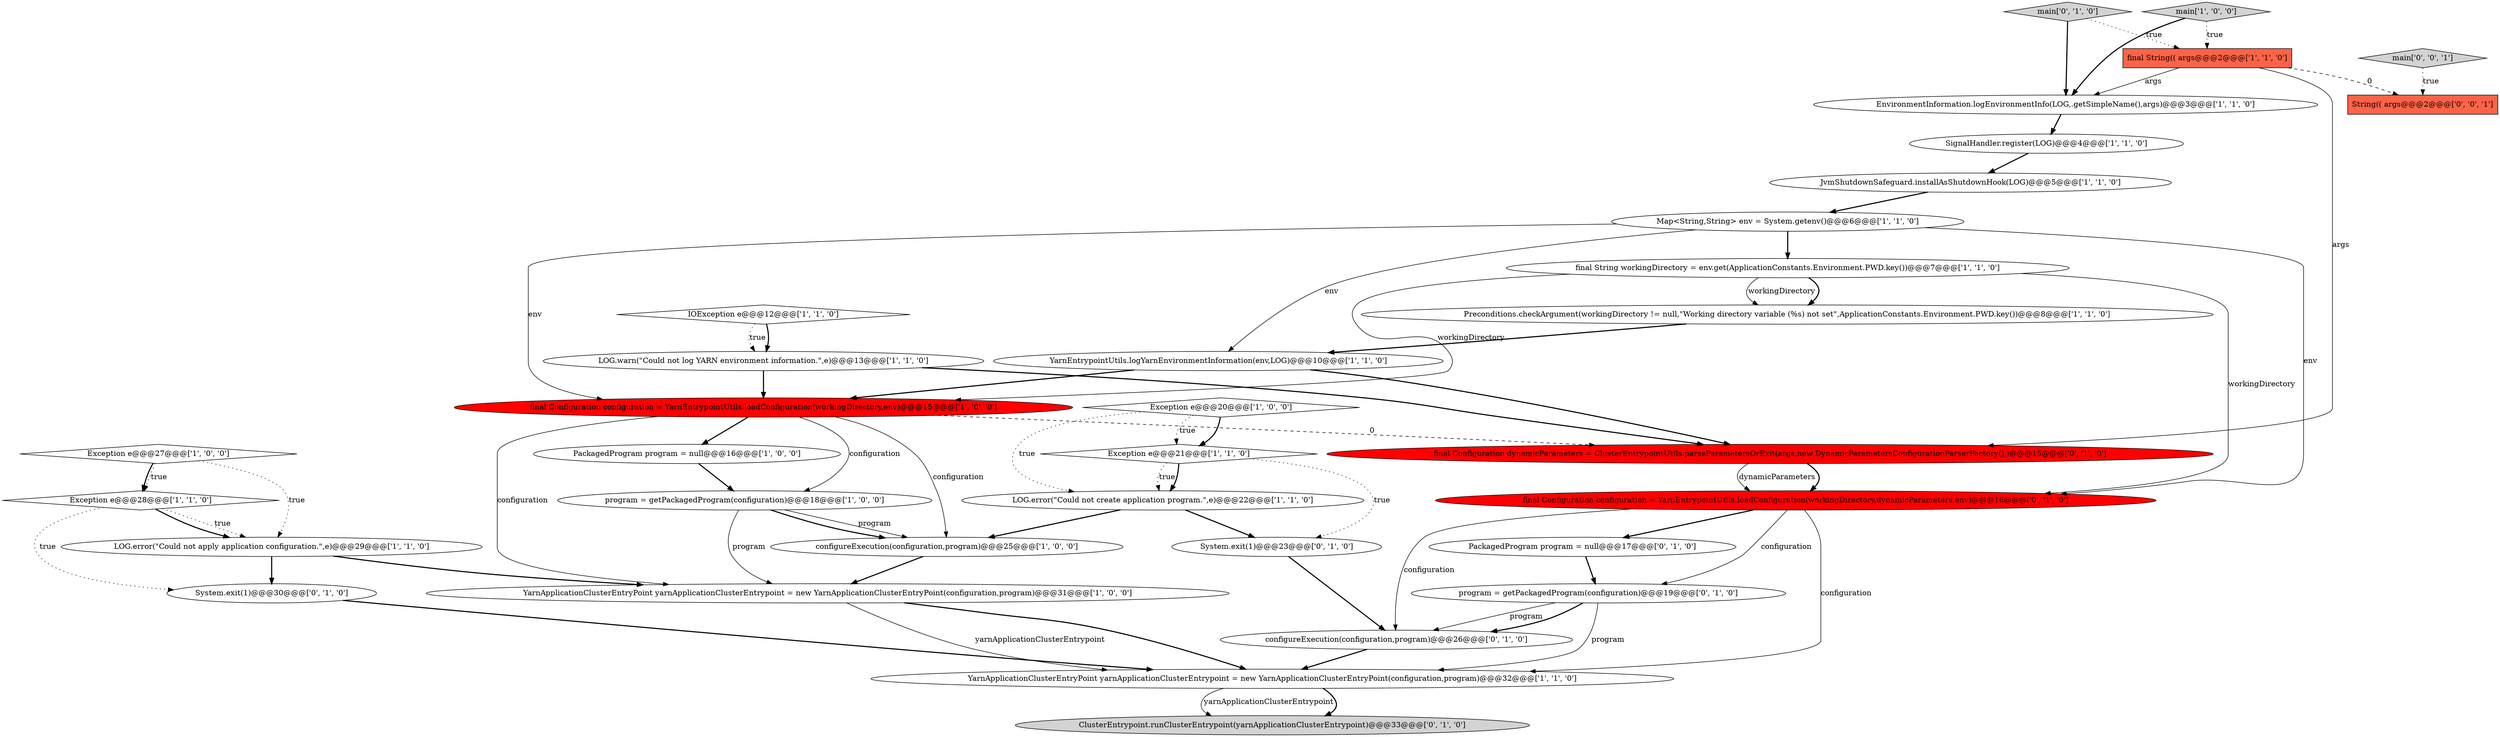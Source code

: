 digraph {
4 [style = filled, label = "Exception e@@@28@@@['1', '1', '0']", fillcolor = white, shape = diamond image = "AAA0AAABBB1BBB"];
6 [style = filled, label = "EnvironmentInformation.logEnvironmentInfo(LOG,.getSimpleName(),args)@@@3@@@['1', '1', '0']", fillcolor = white, shape = ellipse image = "AAA0AAABBB1BBB"];
23 [style = filled, label = "configureExecution(configuration,program)@@@26@@@['0', '1', '0']", fillcolor = white, shape = ellipse image = "AAA0AAABBB2BBB"];
22 [style = filled, label = "IOException e@@@12@@@['1', '1', '0']", fillcolor = white, shape = diamond image = "AAA0AAABBB1BBB"];
14 [style = filled, label = "program = getPackagedProgram(configuration)@@@18@@@['1', '0', '0']", fillcolor = white, shape = ellipse image = "AAA0AAABBB1BBB"];
30 [style = filled, label = "System.exit(1)@@@30@@@['0', '1', '0']", fillcolor = white, shape = ellipse image = "AAA0AAABBB2BBB"];
27 [style = filled, label = "ClusterEntrypoint.runClusterEntrypoint(yarnApplicationClusterEntrypoint)@@@33@@@['0', '1', '0']", fillcolor = lightgray, shape = ellipse image = "AAA0AAABBB2BBB"];
29 [style = filled, label = "main['0', '1', '0']", fillcolor = lightgray, shape = diamond image = "AAA0AAABBB2BBB"];
21 [style = filled, label = "final Configuration configuration = YarnEntrypointUtils.loadConfiguration(workingDirectory,env)@@@15@@@['1', '0', '0']", fillcolor = red, shape = ellipse image = "AAA1AAABBB1BBB"];
11 [style = filled, label = "PackagedProgram program = null@@@16@@@['1', '0', '0']", fillcolor = white, shape = ellipse image = "AAA0AAABBB1BBB"];
13 [style = filled, label = "SignalHandler.register(LOG)@@@4@@@['1', '1', '0']", fillcolor = white, shape = ellipse image = "AAA0AAABBB1BBB"];
24 [style = filled, label = "PackagedProgram program = null@@@17@@@['0', '1', '0']", fillcolor = white, shape = ellipse image = "AAA0AAABBB2BBB"];
12 [style = filled, label = "YarnApplicationClusterEntryPoint yarnApplicationClusterEntrypoint = new YarnApplicationClusterEntryPoint(configuration,program)@@@31@@@['1', '0', '0']", fillcolor = white, shape = ellipse image = "AAA0AAABBB1BBB"];
32 [style = filled, label = "main['0', '0', '1']", fillcolor = lightgray, shape = diamond image = "AAA0AAABBB3BBB"];
2 [style = filled, label = "Map<String,String> env = System.getenv()@@@6@@@['1', '1', '0']", fillcolor = white, shape = ellipse image = "AAA0AAABBB1BBB"];
26 [style = filled, label = "program = getPackagedProgram(configuration)@@@19@@@['0', '1', '0']", fillcolor = white, shape = ellipse image = "AAA0AAABBB2BBB"];
7 [style = filled, label = "Preconditions.checkArgument(workingDirectory != null,\"Working directory variable (%s) not set\",ApplicationConstants.Environment.PWD.key())@@@8@@@['1', '1', '0']", fillcolor = white, shape = ellipse image = "AAA0AAABBB1BBB"];
18 [style = filled, label = "Exception e@@@20@@@['1', '0', '0']", fillcolor = white, shape = diamond image = "AAA0AAABBB1BBB"];
9 [style = filled, label = "main['1', '0', '0']", fillcolor = lightgray, shape = diamond image = "AAA0AAABBB1BBB"];
31 [style = filled, label = "System.exit(1)@@@23@@@['0', '1', '0']", fillcolor = white, shape = ellipse image = "AAA0AAABBB2BBB"];
10 [style = filled, label = "final String(( args@@@2@@@['1', '1', '0']", fillcolor = tomato, shape = box image = "AAA0AAABBB1BBB"];
1 [style = filled, label = "LOG.error(\"Could not apply application configuration.\",e)@@@29@@@['1', '1', '0']", fillcolor = white, shape = ellipse image = "AAA0AAABBB1BBB"];
25 [style = filled, label = "final Configuration dynamicParameters = ClusterEntrypointUtils.parseParametersOrExit(args,new DynamicParametersConfigurationParserFactory(),)@@@15@@@['0', '1', '0']", fillcolor = red, shape = ellipse image = "AAA1AAABBB2BBB"];
16 [style = filled, label = "final String workingDirectory = env.get(ApplicationConstants.Environment.PWD.key())@@@7@@@['1', '1', '0']", fillcolor = white, shape = ellipse image = "AAA0AAABBB1BBB"];
33 [style = filled, label = "String(( args@@@2@@@['0', '0', '1']", fillcolor = tomato, shape = box image = "AAA0AAABBB3BBB"];
5 [style = filled, label = "configureExecution(configuration,program)@@@25@@@['1', '0', '0']", fillcolor = white, shape = ellipse image = "AAA0AAABBB1BBB"];
17 [style = filled, label = "YarnApplicationClusterEntryPoint yarnApplicationClusterEntrypoint = new YarnApplicationClusterEntryPoint(configuration,program)@@@32@@@['1', '1', '0']", fillcolor = white, shape = ellipse image = "AAA0AAABBB1BBB"];
20 [style = filled, label = "Exception e@@@21@@@['1', '1', '0']", fillcolor = white, shape = diamond image = "AAA0AAABBB1BBB"];
19 [style = filled, label = "LOG.error(\"Could not create application program.\",e)@@@22@@@['1', '1', '0']", fillcolor = white, shape = ellipse image = "AAA0AAABBB1BBB"];
28 [style = filled, label = "final Configuration configuration = YarnEntrypointUtils.loadConfiguration(workingDirectory,dynamicParameters,env)@@@16@@@['0', '1', '0']", fillcolor = red, shape = ellipse image = "AAA1AAABBB2BBB"];
3 [style = filled, label = "JvmShutdownSafeguard.installAsShutdownHook(LOG)@@@5@@@['1', '1', '0']", fillcolor = white, shape = ellipse image = "AAA0AAABBB1BBB"];
15 [style = filled, label = "LOG.warn(\"Could not log YARN environment information.\",e)@@@13@@@['1', '1', '0']", fillcolor = white, shape = ellipse image = "AAA0AAABBB1BBB"];
0 [style = filled, label = "Exception e@@@27@@@['1', '0', '0']", fillcolor = white, shape = diamond image = "AAA0AAABBB1BBB"];
8 [style = filled, label = "YarnEntrypointUtils.logYarnEnvironmentInformation(env,LOG)@@@10@@@['1', '1', '0']", fillcolor = white, shape = ellipse image = "AAA0AAABBB1BBB"];
29->10 [style = dotted, label="true"];
25->28 [style = bold, label=""];
22->15 [style = bold, label=""];
31->23 [style = bold, label=""];
30->17 [style = bold, label=""];
11->14 [style = bold, label=""];
4->1 [style = dotted, label="true"];
19->31 [style = bold, label=""];
15->21 [style = bold, label=""];
15->25 [style = bold, label=""];
16->21 [style = solid, label="workingDirectory"];
10->6 [style = solid, label="args"];
2->21 [style = solid, label="env"];
0->4 [style = dotted, label="true"];
12->17 [style = bold, label=""];
12->17 [style = solid, label="yarnApplicationClusterEntrypoint"];
17->27 [style = solid, label="yarnApplicationClusterEntrypoint"];
16->7 [style = bold, label=""];
18->19 [style = dotted, label="true"];
26->23 [style = solid, label="program"];
10->33 [style = dashed, label="0"];
21->12 [style = solid, label="configuration"];
28->26 [style = solid, label="configuration"];
14->5 [style = solid, label="program"];
1->30 [style = bold, label=""];
7->8 [style = bold, label=""];
18->20 [style = dotted, label="true"];
26->17 [style = solid, label="program"];
21->14 [style = solid, label="configuration"];
10->25 [style = solid, label="args"];
28->23 [style = solid, label="configuration"];
32->33 [style = dotted, label="true"];
9->6 [style = bold, label=""];
4->30 [style = dotted, label="true"];
2->28 [style = solid, label="env"];
16->7 [style = solid, label="workingDirectory"];
14->12 [style = solid, label="program"];
2->16 [style = bold, label=""];
19->5 [style = bold, label=""];
16->28 [style = solid, label="workingDirectory"];
18->20 [style = bold, label=""];
24->26 [style = bold, label=""];
29->6 [style = bold, label=""];
13->3 [style = bold, label=""];
3->2 [style = bold, label=""];
21->11 [style = bold, label=""];
5->12 [style = bold, label=""];
0->4 [style = bold, label=""];
20->31 [style = dotted, label="true"];
6->13 [style = bold, label=""];
26->23 [style = bold, label=""];
0->1 [style = dotted, label="true"];
1->12 [style = bold, label=""];
8->21 [style = bold, label=""];
28->24 [style = bold, label=""];
21->25 [style = dashed, label="0"];
23->17 [style = bold, label=""];
4->1 [style = bold, label=""];
20->19 [style = dotted, label="true"];
28->17 [style = solid, label="configuration"];
17->27 [style = bold, label=""];
20->19 [style = bold, label=""];
9->10 [style = dotted, label="true"];
22->15 [style = dotted, label="true"];
8->25 [style = bold, label=""];
21->5 [style = solid, label="configuration"];
14->5 [style = bold, label=""];
2->8 [style = solid, label="env"];
25->28 [style = solid, label="dynamicParameters"];
}

